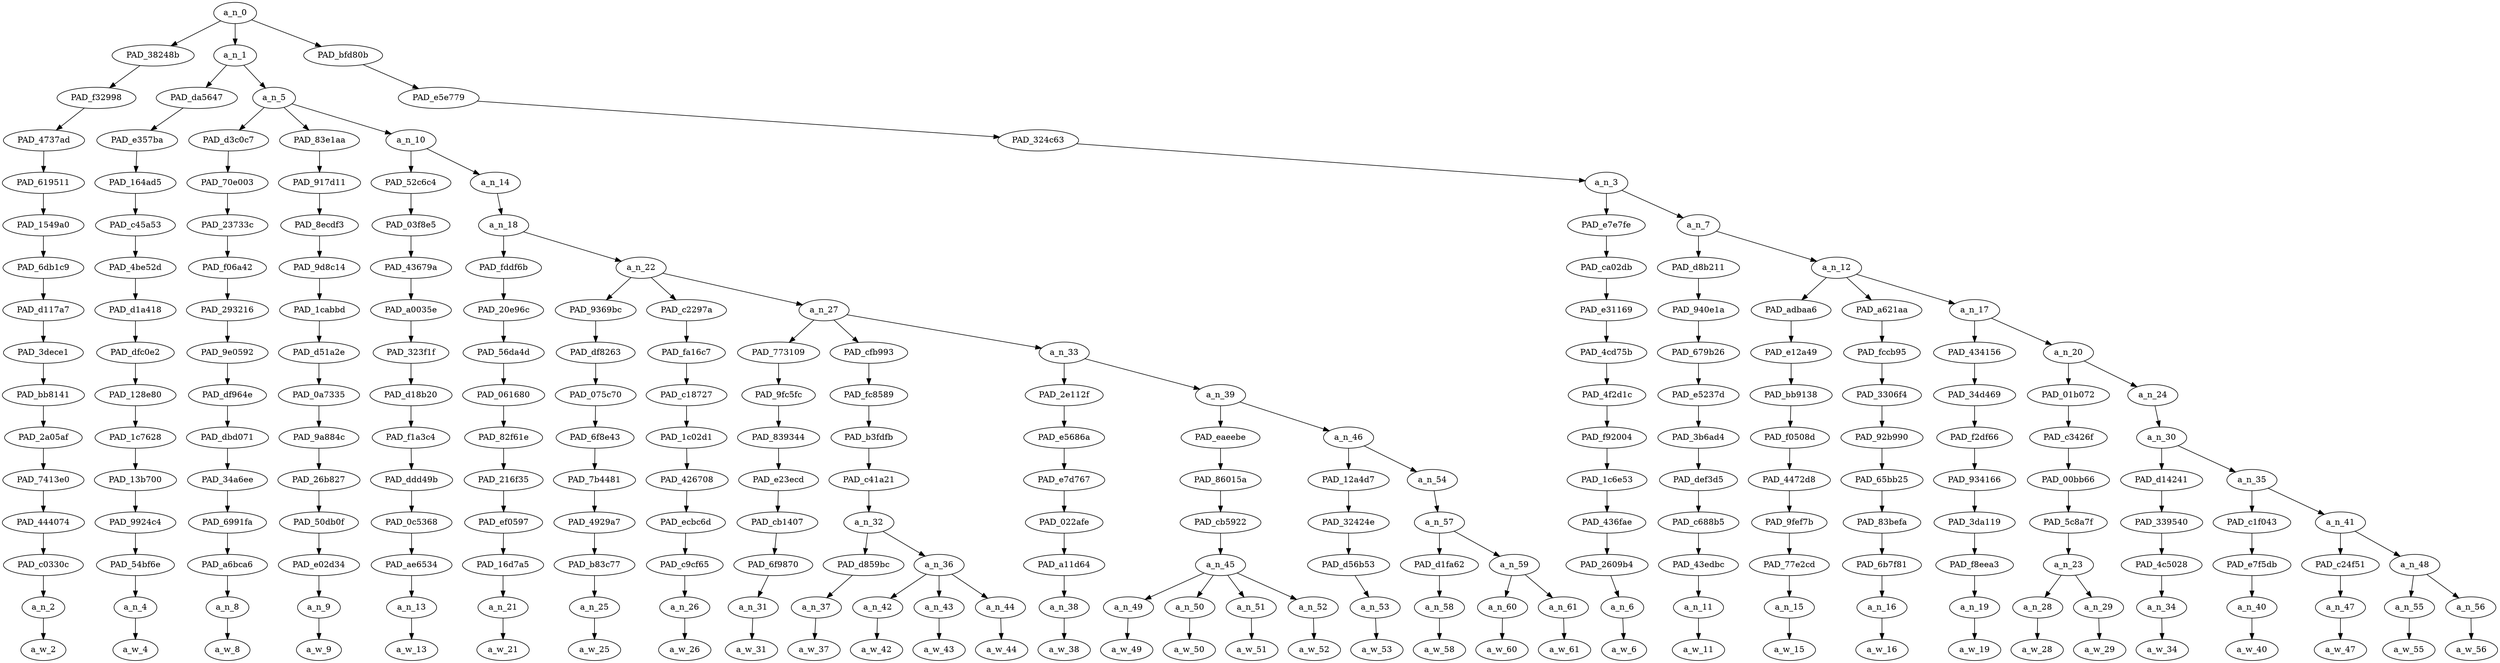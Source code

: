 strict digraph "" {
	a_n_0	[div_dir=-1,
		index=0,
		level=15,
		pos="15.10889274691358,15!",
		text_span="[0, 1, 2, 3, 4, 5, 6, 7, 8, 9, 10, 11, 12, 13, 14, 15, 16, 17, 18, 19, 20, 21, 22, 23, 24, 25, 26, 27, 28, 29, 30, 31, 32, 33]",
		value=0.99999999];
	PAD_38248b	[div_dir=1,
		index=1,
		level=14,
		pos="21.0,14!",
		text_span="[21]",
		value=0.01202199];
	a_n_0 -> PAD_38248b;
	a_n_1	[div_dir=-1,
		index=0,
		level=14,
		pos="1.2133969907407407,14!",
		text_span="[0, 1, 2, 3, 4, 5, 6, 7, 8, 9, 10, 11, 12, 13, 14, 15, 16, 17, 18, 19, 20]",
		value=0.82148299];
	a_n_0 -> a_n_1;
	PAD_bfd80b	[div_dir=-1,
		index=2,
		level=14,
		pos="23.11328125,14!",
		text_span="[22, 23, 24, 25, 26, 27, 28, 29, 30, 31, 32, 33]",
		value=0.16640852];
	a_n_0 -> PAD_bfd80b;
	PAD_f32998	[div_dir=1,
		index=2,
		level=13,
		pos="21.0,13!",
		text_span="[21]",
		value=0.01202199];
	PAD_38248b -> PAD_f32998;
	PAD_4737ad	[div_dir=1,
		index=4,
		level=12,
		pos="21.0,12!",
		text_span="[21]",
		value=0.01202199];
	PAD_f32998 -> PAD_4737ad;
	PAD_619511	[div_dir=1,
		index=5,
		level=11,
		pos="21.0,11!",
		text_span="[21]",
		value=0.01202199];
	PAD_4737ad -> PAD_619511;
	PAD_1549a0	[div_dir=1,
		index=5,
		level=10,
		pos="21.0,10!",
		text_span="[21]",
		value=0.01202199];
	PAD_619511 -> PAD_1549a0;
	PAD_6db1c9	[div_dir=1,
		index=6,
		level=9,
		pos="21.0,9!",
		text_span="[21]",
		value=0.01202199];
	PAD_1549a0 -> PAD_6db1c9;
	PAD_d117a7	[div_dir=1,
		index=8,
		level=8,
		pos="21.0,8!",
		text_span="[21]",
		value=0.01202199];
	PAD_6db1c9 -> PAD_d117a7;
	PAD_3dece1	[div_dir=1,
		index=10,
		level=7,
		pos="21.0,7!",
		text_span="[21]",
		value=0.01202199];
	PAD_d117a7 -> PAD_3dece1;
	PAD_bb8141	[div_dir=1,
		index=11,
		level=6,
		pos="21.0,6!",
		text_span="[21]",
		value=0.01202199];
	PAD_3dece1 -> PAD_bb8141;
	PAD_2a05af	[div_dir=1,
		index=12,
		level=5,
		pos="21.0,5!",
		text_span="[21]",
		value=0.01202199];
	PAD_bb8141 -> PAD_2a05af;
	PAD_7413e0	[div_dir=1,
		index=13,
		level=4,
		pos="21.0,4!",
		text_span="[21]",
		value=0.01202199];
	PAD_2a05af -> PAD_7413e0;
	PAD_444074	[div_dir=1,
		index=13,
		level=3,
		pos="21.0,3!",
		text_span="[21]",
		value=0.01202199];
	PAD_7413e0 -> PAD_444074;
	PAD_c0330c	[div_dir=1,
		index=15,
		level=2,
		pos="21.0,2!",
		text_span="[21]",
		value=0.01202199];
	PAD_444074 -> PAD_c0330c;
	a_n_2	[div_dir=1,
		index=21,
		level=1,
		pos="21.0,1!",
		text_span="[21]",
		value=0.01202199];
	PAD_c0330c -> a_n_2;
	a_w_2	[div_dir=0,
		index=21,
		level=0,
		pos="21,0!",
		text_span="[21]",
		value=but];
	a_n_2 -> a_w_2;
	PAD_da5647	[div_dir=-1,
		index=0,
		level=13,
		pos="0.0,13!",
		text_span="[0]",
		value=0.01918279];
	a_n_1 -> PAD_da5647;
	a_n_5	[div_dir=-1,
		index=1,
		level=13,
		pos="2.4267939814814814,13!",
		text_span="[1, 2, 3, 4, 5, 6, 7, 8, 9, 10, 11, 12, 13, 14, 15, 16, 17, 18, 19, 20]",
		value=0.80227129];
	a_n_1 -> a_n_5;
	PAD_e357ba	[div_dir=-1,
		index=0,
		level=12,
		pos="0.0,12!",
		text_span="[0]",
		value=0.01918279];
	PAD_da5647 -> PAD_e357ba;
	PAD_164ad5	[div_dir=-1,
		index=0,
		level=11,
		pos="0.0,11!",
		text_span="[0]",
		value=0.01918279];
	PAD_e357ba -> PAD_164ad5;
	PAD_c45a53	[div_dir=-1,
		index=0,
		level=10,
		pos="0.0,10!",
		text_span="[0]",
		value=0.01918279];
	PAD_164ad5 -> PAD_c45a53;
	PAD_4be52d	[div_dir=-1,
		index=0,
		level=9,
		pos="0.0,9!",
		text_span="[0]",
		value=0.01918279];
	PAD_c45a53 -> PAD_4be52d;
	PAD_d1a418	[div_dir=-1,
		index=0,
		level=8,
		pos="0.0,8!",
		text_span="[0]",
		value=0.01918279];
	PAD_4be52d -> PAD_d1a418;
	PAD_dfc0e2	[div_dir=-1,
		index=0,
		level=7,
		pos="0.0,7!",
		text_span="[0]",
		value=0.01918279];
	PAD_d1a418 -> PAD_dfc0e2;
	PAD_128e80	[div_dir=-1,
		index=0,
		level=6,
		pos="0.0,6!",
		text_span="[0]",
		value=0.01918279];
	PAD_dfc0e2 -> PAD_128e80;
	PAD_1c7628	[div_dir=-1,
		index=0,
		level=5,
		pos="0.0,5!",
		text_span="[0]",
		value=0.01918279];
	PAD_128e80 -> PAD_1c7628;
	PAD_13b700	[div_dir=-1,
		index=0,
		level=4,
		pos="0.0,4!",
		text_span="[0]",
		value=0.01918279];
	PAD_1c7628 -> PAD_13b700;
	PAD_9924c4	[div_dir=-1,
		index=0,
		level=3,
		pos="0.0,3!",
		text_span="[0]",
		value=0.01918279];
	PAD_13b700 -> PAD_9924c4;
	PAD_54bf6e	[div_dir=-1,
		index=0,
		level=2,
		pos="0.0,2!",
		text_span="[0]",
		value=0.01918279];
	PAD_9924c4 -> PAD_54bf6e;
	a_n_4	[div_dir=-1,
		index=0,
		level=1,
		pos="0.0,1!",
		text_span="[0]",
		value=0.01918279];
	PAD_54bf6e -> a_n_4;
	a_w_4	[div_dir=0,
		index=0,
		level=0,
		pos="0,0!",
		text_span="[0]",
		value=you];
	a_n_4 -> a_w_4;
	PAD_d3c0c7	[div_dir=1,
		index=1,
		level=12,
		pos="1.0,12!",
		text_span="[1]",
		value=0.01420382];
	a_n_5 -> PAD_d3c0c7;
	PAD_83e1aa	[div_dir=-1,
		index=2,
		level=12,
		pos="2.0,12!",
		text_span="[2]",
		value=0.01700004];
	a_n_5 -> PAD_83e1aa;
	a_n_10	[div_dir=-1,
		index=3,
		level=12,
		pos="4.280381944444445,12!",
		text_span="[3, 4, 5, 6, 7, 8, 9, 10, 11, 12, 13, 14, 15, 16, 17, 18, 19, 20]",
		value=0.77105947];
	a_n_5 -> a_n_10;
	PAD_70e003	[div_dir=1,
		index=1,
		level=11,
		pos="1.0,11!",
		text_span="[1]",
		value=0.01420382];
	PAD_d3c0c7 -> PAD_70e003;
	PAD_23733c	[div_dir=1,
		index=1,
		level=10,
		pos="1.0,10!",
		text_span="[1]",
		value=0.01420382];
	PAD_70e003 -> PAD_23733c;
	PAD_f06a42	[div_dir=1,
		index=1,
		level=9,
		pos="1.0,9!",
		text_span="[1]",
		value=0.01420382];
	PAD_23733c -> PAD_f06a42;
	PAD_293216	[div_dir=1,
		index=1,
		level=8,
		pos="1.0,8!",
		text_span="[1]",
		value=0.01420382];
	PAD_f06a42 -> PAD_293216;
	PAD_9e0592	[div_dir=1,
		index=1,
		level=7,
		pos="1.0,7!",
		text_span="[1]",
		value=0.01420382];
	PAD_293216 -> PAD_9e0592;
	PAD_df964e	[div_dir=1,
		index=1,
		level=6,
		pos="1.0,6!",
		text_span="[1]",
		value=0.01420382];
	PAD_9e0592 -> PAD_df964e;
	PAD_dbd071	[div_dir=1,
		index=1,
		level=5,
		pos="1.0,5!",
		text_span="[1]",
		value=0.01420382];
	PAD_df964e -> PAD_dbd071;
	PAD_34a6ee	[div_dir=1,
		index=1,
		level=4,
		pos="1.0,4!",
		text_span="[1]",
		value=0.01420382];
	PAD_dbd071 -> PAD_34a6ee;
	PAD_6991fa	[div_dir=1,
		index=1,
		level=3,
		pos="1.0,3!",
		text_span="[1]",
		value=0.01420382];
	PAD_34a6ee -> PAD_6991fa;
	PAD_a6bca6	[div_dir=1,
		index=1,
		level=2,
		pos="1.0,2!",
		text_span="[1]",
		value=0.01420382];
	PAD_6991fa -> PAD_a6bca6;
	a_n_8	[div_dir=1,
		index=1,
		level=1,
		pos="1.0,1!",
		text_span="[1]",
		value=0.01420382];
	PAD_a6bca6 -> a_n_8;
	a_w_8	[div_dir=0,
		index=1,
		level=0,
		pos="1,0!",
		text_span="[1]",
		value=are];
	a_n_8 -> a_w_8;
	PAD_917d11	[div_dir=-1,
		index=2,
		level=11,
		pos="2.0,11!",
		text_span="[2]",
		value=0.01700004];
	PAD_83e1aa -> PAD_917d11;
	PAD_8ecdf3	[div_dir=-1,
		index=2,
		level=10,
		pos="2.0,10!",
		text_span="[2]",
		value=0.01700004];
	PAD_917d11 -> PAD_8ecdf3;
	PAD_9d8c14	[div_dir=-1,
		index=2,
		level=9,
		pos="2.0,9!",
		text_span="[2]",
		value=0.01700004];
	PAD_8ecdf3 -> PAD_9d8c14;
	PAD_1cabbd	[div_dir=-1,
		index=2,
		level=8,
		pos="2.0,8!",
		text_span="[2]",
		value=0.01700004];
	PAD_9d8c14 -> PAD_1cabbd;
	PAD_d51a2e	[div_dir=-1,
		index=2,
		level=7,
		pos="2.0,7!",
		text_span="[2]",
		value=0.01700004];
	PAD_1cabbd -> PAD_d51a2e;
	PAD_0a7335	[div_dir=-1,
		index=2,
		level=6,
		pos="2.0,6!",
		text_span="[2]",
		value=0.01700004];
	PAD_d51a2e -> PAD_0a7335;
	PAD_9a884c	[div_dir=-1,
		index=2,
		level=5,
		pos="2.0,5!",
		text_span="[2]",
		value=0.01700004];
	PAD_0a7335 -> PAD_9a884c;
	PAD_26b827	[div_dir=-1,
		index=2,
		level=4,
		pos="2.0,4!",
		text_span="[2]",
		value=0.01700004];
	PAD_9a884c -> PAD_26b827;
	PAD_50db0f	[div_dir=-1,
		index=2,
		level=3,
		pos="2.0,3!",
		text_span="[2]",
		value=0.01700004];
	PAD_26b827 -> PAD_50db0f;
	PAD_e02d34	[div_dir=-1,
		index=2,
		level=2,
		pos="2.0,2!",
		text_span="[2]",
		value=0.01700004];
	PAD_50db0f -> PAD_e02d34;
	a_n_9	[div_dir=-1,
		index=2,
		level=1,
		pos="2.0,1!",
		text_span="[2]",
		value=0.01700004];
	PAD_e02d34 -> a_n_9;
	a_w_9	[div_dir=0,
		index=2,
		level=0,
		pos="2,0!",
		text_span="[2]",
		value=right];
	a_n_9 -> a_w_9;
	PAD_52c6c4	[div_dir=-1,
		index=3,
		level=11,
		pos="3.0,11!",
		text_span="[3]",
		value=0.04254707];
	a_n_10 -> PAD_52c6c4;
	a_n_14	[div_dir=1,
		index=4,
		level=11,
		pos="5.560763888888889,11!",
		text_span="[4, 5, 6, 7, 8, 9, 10, 11, 12, 13, 14, 15, 16, 17, 18, 19, 20]",
		value=0.72849260];
	a_n_10 -> a_n_14;
	PAD_03f8e5	[div_dir=-1,
		index=3,
		level=10,
		pos="3.0,10!",
		text_span="[3]",
		value=0.04254707];
	PAD_52c6c4 -> PAD_03f8e5;
	PAD_43679a	[div_dir=-1,
		index=3,
		level=9,
		pos="3.0,9!",
		text_span="[3]",
		value=0.04254707];
	PAD_03f8e5 -> PAD_43679a;
	PAD_a0035e	[div_dir=-1,
		index=3,
		level=8,
		pos="3.0,8!",
		text_span="[3]",
		value=0.04254707];
	PAD_43679a -> PAD_a0035e;
	PAD_323f1f	[div_dir=-1,
		index=3,
		level=7,
		pos="3.0,7!",
		text_span="[3]",
		value=0.04254707];
	PAD_a0035e -> PAD_323f1f;
	PAD_d18b20	[div_dir=-1,
		index=3,
		level=6,
		pos="3.0,6!",
		text_span="[3]",
		value=0.04254707];
	PAD_323f1f -> PAD_d18b20;
	PAD_f1a3c4	[div_dir=-1,
		index=3,
		level=5,
		pos="3.0,5!",
		text_span="[3]",
		value=0.04254707];
	PAD_d18b20 -> PAD_f1a3c4;
	PAD_ddd49b	[div_dir=-1,
		index=3,
		level=4,
		pos="3.0,4!",
		text_span="[3]",
		value=0.04254707];
	PAD_f1a3c4 -> PAD_ddd49b;
	PAD_0c5368	[div_dir=-1,
		index=3,
		level=3,
		pos="3.0,3!",
		text_span="[3]",
		value=0.04254707];
	PAD_ddd49b -> PAD_0c5368;
	PAD_ae6534	[div_dir=-1,
		index=3,
		level=2,
		pos="3.0,2!",
		text_span="[3]",
		value=0.04254707];
	PAD_0c5368 -> PAD_ae6534;
	a_n_13	[div_dir=-1,
		index=3,
		level=1,
		pos="3.0,1!",
		text_span="[3]",
		value=0.04254707];
	PAD_ae6534 -> a_n_13;
	a_w_13	[div_dir=0,
		index=3,
		level=0,
		pos="3,0!",
		text_span="[3]",
		value=jared];
	a_n_13 -> a_w_13;
	a_n_18	[div_dir=1,
		index=4,
		level=10,
		pos="5.560763888888889,10!",
		text_span="[4, 5, 6, 7, 8, 9, 10, 11, 12, 13, 14, 15, 16, 17, 18, 19, 20]",
		value=0.72848418];
	a_n_14 -> a_n_18;
	PAD_fddf6b	[div_dir=-1,
		index=4,
		level=9,
		pos="4.0,9!",
		text_span="[4]",
		value=0.01707382];
	a_n_18 -> PAD_fddf6b;
	a_n_22	[div_dir=1,
		index=5,
		level=9,
		pos="7.121527777777779,9!",
		text_span="[5, 6, 7, 8, 9, 10, 11, 12, 13, 14, 15, 16, 17, 18, 19, 20]",
		value=0.71140194];
	a_n_18 -> a_n_22;
	PAD_20e96c	[div_dir=-1,
		index=4,
		level=8,
		pos="4.0,8!",
		text_span="[4]",
		value=0.01707382];
	PAD_fddf6b -> PAD_20e96c;
	PAD_56da4d	[div_dir=-1,
		index=4,
		level=7,
		pos="4.0,7!",
		text_span="[4]",
		value=0.01707382];
	PAD_20e96c -> PAD_56da4d;
	PAD_061680	[div_dir=-1,
		index=4,
		level=6,
		pos="4.0,6!",
		text_span="[4]",
		value=0.01707382];
	PAD_56da4d -> PAD_061680;
	PAD_82f61e	[div_dir=-1,
		index=4,
		level=5,
		pos="4.0,5!",
		text_span="[4]",
		value=0.01707382];
	PAD_061680 -> PAD_82f61e;
	PAD_216f35	[div_dir=-1,
		index=4,
		level=4,
		pos="4.0,4!",
		text_span="[4]",
		value=0.01707382];
	PAD_82f61e -> PAD_216f35;
	PAD_ef0597	[div_dir=-1,
		index=4,
		level=3,
		pos="4.0,3!",
		text_span="[4]",
		value=0.01707382];
	PAD_216f35 -> PAD_ef0597;
	PAD_16d7a5	[div_dir=-1,
		index=4,
		level=2,
		pos="4.0,2!",
		text_span="[4]",
		value=0.01707382];
	PAD_ef0597 -> PAD_16d7a5;
	a_n_21	[div_dir=-1,
		index=4,
		level=1,
		pos="4.0,1!",
		text_span="[4]",
		value=0.01707382];
	PAD_16d7a5 -> a_n_21;
	a_w_21	[div_dir=0,
		index=4,
		level=0,
		pos="4,0!",
		text_span="[4]",
		value=we];
	a_n_21 -> a_w_21;
	PAD_9369bc	[div_dir=1,
		index=5,
		level=8,
		pos="5.0,8!",
		text_span="[5]",
		value=0.01607541];
	a_n_22 -> PAD_9369bc;
	PAD_c2297a	[div_dir=1,
		index=6,
		level=8,
		pos="6.0,8!",
		text_span="[6]",
		value=0.01251393];
	a_n_22 -> PAD_c2297a;
	a_n_27	[div_dir=1,
		index=7,
		level=8,
		pos="10.364583333333334,8!",
		text_span="[7, 8, 9, 10, 11, 12, 13, 14, 15, 16, 17, 18, 19, 20]",
		value=0.68279537];
	a_n_22 -> a_n_27;
	PAD_df8263	[div_dir=1,
		index=5,
		level=7,
		pos="5.0,7!",
		text_span="[5]",
		value=0.01607541];
	PAD_9369bc -> PAD_df8263;
	PAD_075c70	[div_dir=1,
		index=5,
		level=6,
		pos="5.0,6!",
		text_span="[5]",
		value=0.01607541];
	PAD_df8263 -> PAD_075c70;
	PAD_6f8e43	[div_dir=1,
		index=5,
		level=5,
		pos="5.0,5!",
		text_span="[5]",
		value=0.01607541];
	PAD_075c70 -> PAD_6f8e43;
	PAD_7b4481	[div_dir=1,
		index=5,
		level=4,
		pos="5.0,4!",
		text_span="[5]",
		value=0.01607541];
	PAD_6f8e43 -> PAD_7b4481;
	PAD_4929a7	[div_dir=1,
		index=5,
		level=3,
		pos="5.0,3!",
		text_span="[5]",
		value=0.01607541];
	PAD_7b4481 -> PAD_4929a7;
	PAD_b83c77	[div_dir=1,
		index=5,
		level=2,
		pos="5.0,2!",
		text_span="[5]",
		value=0.01607541];
	PAD_4929a7 -> PAD_b83c77;
	a_n_25	[div_dir=1,
		index=5,
		level=1,
		pos="5.0,1!",
		text_span="[5]",
		value=0.01607541];
	PAD_b83c77 -> a_n_25;
	a_w_25	[div_dir=0,
		index=5,
		level=0,
		pos="5,0!",
		text_span="[5]",
		value=should];
	a_n_25 -> a_w_25;
	PAD_fa16c7	[div_dir=1,
		index=6,
		level=7,
		pos="6.0,7!",
		text_span="[6]",
		value=0.01251393];
	PAD_c2297a -> PAD_fa16c7;
	PAD_c18727	[div_dir=1,
		index=6,
		level=6,
		pos="6.0,6!",
		text_span="[6]",
		value=0.01251393];
	PAD_fa16c7 -> PAD_c18727;
	PAD_1c02d1	[div_dir=1,
		index=6,
		level=5,
		pos="6.0,5!",
		text_span="[6]",
		value=0.01251393];
	PAD_c18727 -> PAD_1c02d1;
	PAD_426708	[div_dir=1,
		index=6,
		level=4,
		pos="6.0,4!",
		text_span="[6]",
		value=0.01251393];
	PAD_1c02d1 -> PAD_426708;
	PAD_ecbc6d	[div_dir=1,
		index=6,
		level=3,
		pos="6.0,3!",
		text_span="[6]",
		value=0.01251393];
	PAD_426708 -> PAD_ecbc6d;
	PAD_c9cf65	[div_dir=1,
		index=6,
		level=2,
		pos="6.0,2!",
		text_span="[6]",
		value=0.01251393];
	PAD_ecbc6d -> PAD_c9cf65;
	a_n_26	[div_dir=1,
		index=6,
		level=1,
		pos="6.0,1!",
		text_span="[6]",
		value=0.01251393];
	PAD_c9cf65 -> a_n_26;
	a_w_26	[div_dir=0,
		index=6,
		level=0,
		pos="6,0!",
		text_span="[6]",
		value=not];
	a_n_26 -> a_w_26;
	PAD_773109	[div_dir=1,
		index=7,
		level=7,
		pos="7.0,7!",
		text_span="[7]",
		value=0.02251438];
	a_n_27 -> PAD_773109;
	PAD_cfb993	[div_dir=1,
		index=8,
		level=7,
		pos="10.0,7!",
		text_span="[8, 9, 10, 11]",
		value=0.12177112];
	a_n_27 -> PAD_cfb993;
	a_n_33	[div_dir=-1,
		index=9,
		level=7,
		pos="14.09375,7!",
		text_span="[12, 13, 14, 15, 16, 17, 18, 19, 20]",
		value=0.53850850];
	a_n_27 -> a_n_33;
	PAD_9fc5fc	[div_dir=1,
		index=7,
		level=6,
		pos="7.0,6!",
		text_span="[7]",
		value=0.02251438];
	PAD_773109 -> PAD_9fc5fc;
	PAD_839344	[div_dir=1,
		index=7,
		level=5,
		pos="7.0,5!",
		text_span="[7]",
		value=0.02251438];
	PAD_9fc5fc -> PAD_839344;
	PAD_e23ecd	[div_dir=1,
		index=7,
		level=4,
		pos="7.0,4!",
		text_span="[7]",
		value=0.02251438];
	PAD_839344 -> PAD_e23ecd;
	PAD_cb1407	[div_dir=1,
		index=7,
		level=3,
		pos="7.0,3!",
		text_span="[7]",
		value=0.02251438];
	PAD_e23ecd -> PAD_cb1407;
	PAD_6f9870	[div_dir=1,
		index=7,
		level=2,
		pos="7.0,2!",
		text_span="[7]",
		value=0.02251438];
	PAD_cb1407 -> PAD_6f9870;
	a_n_31	[div_dir=1,
		index=7,
		level=1,
		pos="7.0,1!",
		text_span="[7]",
		value=0.02251438];
	PAD_6f9870 -> a_n_31;
	a_w_31	[div_dir=0,
		index=7,
		level=0,
		pos="7,0!",
		text_span="[7]",
		value=judge];
	a_n_31 -> a_w_31;
	PAD_fc8589	[div_dir=1,
		index=8,
		level=6,
		pos="10.0,6!",
		text_span="[8, 9, 10, 11]",
		value=0.12177112];
	PAD_cfb993 -> PAD_fc8589;
	PAD_b3fdfb	[div_dir=1,
		index=8,
		level=5,
		pos="10.0,5!",
		text_span="[8, 9, 10, 11]",
		value=0.12177112];
	PAD_fc8589 -> PAD_b3fdfb;
	PAD_c41a21	[div_dir=1,
		index=8,
		level=4,
		pos="10.0,4!",
		text_span="[8, 9, 10, 11]",
		value=0.12177112];
	PAD_b3fdfb -> PAD_c41a21;
	a_n_32	[div_dir=1,
		index=8,
		level=3,
		pos="10.0,3!",
		text_span="[8, 9, 10, 11]",
		value=0.12177112];
	PAD_c41a21 -> a_n_32;
	PAD_d859bc	[div_dir=-1,
		index=9,
		level=2,
		pos="11.0,2!",
		text_span="[11]",
		value=0.03135937];
	a_n_32 -> PAD_d859bc;
	a_n_36	[div_dir=1,
		index=8,
		level=2,
		pos="9.0,2!",
		text_span="[8, 9, 10]",
		value=0.09036639];
	a_n_32 -> a_n_36;
	a_n_37	[div_dir=-1,
		index=11,
		level=1,
		pos="11.0,1!",
		text_span="[11]",
		value=0.03135937];
	PAD_d859bc -> a_n_37;
	a_w_37	[div_dir=0,
		index=11,
		level=0,
		pos="11,0!",
		text_span="[11]",
		value=southern];
	a_n_37 -> a_w_37;
	a_n_42	[div_dir=1,
		index=8,
		level=1,
		pos="8.0,1!",
		text_span="[8]",
		value=0.03948026];
	a_n_36 -> a_n_42;
	a_n_43	[div_dir=1,
		index=9,
		level=1,
		pos="9.0,1!",
		text_span="[9]",
		value=0.01774735];
	a_n_36 -> a_n_43;
	a_n_44	[div_dir=1,
		index=10,
		level=1,
		pos="10.0,1!",
		text_span="[10]",
		value=0.03306285];
	a_n_36 -> a_n_44;
	a_w_42	[div_dir=0,
		index=8,
		level=0,
		pos="8,0!",
		text_span="[8]",
		value=tara];
	a_n_42 -> a_w_42;
	a_w_43	[div_dir=0,
		index=9,
		level=0,
		pos="9,0!",
		text_span="[9]",
		value=or];
	a_n_43 -> a_w_43;
	a_w_44	[div_dir=0,
		index=10,
		level=0,
		pos="10,0!",
		text_span="[10]",
		value=lauren];
	a_n_44 -> a_w_44;
	PAD_2e112f	[div_dir=1,
		index=9,
		level=6,
		pos="12.0,6!",
		text_span="[12]",
		value=0.01772636];
	a_n_33 -> PAD_2e112f;
	a_n_39	[div_dir=-1,
		index=10,
		level=6,
		pos="16.1875,6!",
		text_span="[13, 14, 15, 16, 17, 18, 19, 20]",
		value=0.52074549];
	a_n_33 -> a_n_39;
	PAD_e5686a	[div_dir=1,
		index=9,
		level=5,
		pos="12.0,5!",
		text_span="[12]",
		value=0.01772636];
	PAD_2e112f -> PAD_e5686a;
	PAD_e7d767	[div_dir=1,
		index=9,
		level=4,
		pos="12.0,4!",
		text_span="[12]",
		value=0.01772636];
	PAD_e5686a -> PAD_e7d767;
	PAD_022afe	[div_dir=1,
		index=9,
		level=3,
		pos="12.0,3!",
		text_span="[12]",
		value=0.01772636];
	PAD_e7d767 -> PAD_022afe;
	PAD_a11d64	[div_dir=1,
		index=10,
		level=2,
		pos="12.0,2!",
		text_span="[12]",
		value=0.01772636];
	PAD_022afe -> PAD_a11d64;
	a_n_38	[div_dir=1,
		index=12,
		level=1,
		pos="12.0,1!",
		text_span="[12]",
		value=0.01772636];
	PAD_a11d64 -> a_n_38;
	a_w_38	[div_dir=0,
		index=12,
		level=0,
		pos="12,0!",
		text_span="[12]",
		value=by];
	a_n_38 -> a_w_38;
	PAD_eaeebe	[div_dir=-1,
		index=10,
		level=5,
		pos="14.5,5!",
		text_span="[13, 14, 15, 16]",
		value=0.35617874];
	a_n_39 -> PAD_eaeebe;
	a_n_46	[div_dir=1,
		index=11,
		level=5,
		pos="17.875,5!",
		text_span="[17, 18, 19, 20]",
		value=0.16452374];
	a_n_39 -> a_n_46;
	PAD_86015a	[div_dir=-1,
		index=10,
		level=4,
		pos="14.5,4!",
		text_span="[13, 14, 15, 16]",
		value=0.35617874];
	PAD_eaeebe -> PAD_86015a;
	PAD_cb5922	[div_dir=-1,
		index=10,
		level=3,
		pos="14.5,3!",
		text_span="[13, 14, 15, 16]",
		value=0.35617874];
	PAD_86015a -> PAD_cb5922;
	a_n_45	[div_dir=-1,
		index=11,
		level=2,
		pos="14.5,2!",
		text_span="[13, 14, 15, 16]",
		value=0.35617874];
	PAD_cb5922 -> a_n_45;
	a_n_49	[div_dir=1,
		index=13,
		level=1,
		pos="13.0,1!",
		text_span="[13]",
		value=0.02611694];
	a_n_45 -> a_n_49;
	a_n_50	[div_dir=-1,
		index=14,
		level=1,
		pos="14.0,1!",
		text_span="[14]",
		value=0.04540976];
	a_n_45 -> a_n_50;
	a_n_51	[div_dir=1,
		index=15,
		level=1,
		pos="15.0,1!",
		text_span="[15]",
		value=0.21326951];
	a_n_45 -> a_n_51;
	a_n_52	[div_dir=-1,
		index=16,
		level=1,
		pos="16.0,1!",
		text_span="[16]",
		value=0.07119948];
	a_n_45 -> a_n_52;
	a_w_49	[div_dir=0,
		index=13,
		level=0,
		pos="13,0!",
		text_span="[13]",
		value=their];
	a_n_49 -> a_w_49;
	a_w_50	[div_dir=0,
		index=14,
		level=0,
		pos="14,0!",
		text_span="[14]",
		value=distant];
	a_n_50 -> a_w_50;
	a_w_51	[div_dir=0,
		index=15,
		level=0,
		pos="15,0!",
		text_span="[15]",
		value=yid];
	a_n_51 -> a_w_51;
	a_w_52	[div_dir=0,
		index=16,
		level=0,
		pos="16,0!",
		text_span="[16]",
		value=ancestry];
	a_n_52 -> a_w_52;
	PAD_12a4d7	[div_dir=1,
		index=11,
		level=4,
		pos="17.0,4!",
		text_span="[17]",
		value=0.03340187];
	a_n_46 -> PAD_12a4d7;
	a_n_54	[div_dir=1,
		index=12,
		level=4,
		pos="18.75,4!",
		text_span="[18, 19, 20]",
		value=0.13102518];
	a_n_46 -> a_n_54;
	PAD_32424e	[div_dir=1,
		index=11,
		level=3,
		pos="17.0,3!",
		text_span="[17]",
		value=0.03340187];
	PAD_12a4d7 -> PAD_32424e;
	PAD_d56b53	[div_dir=1,
		index=12,
		level=2,
		pos="17.0,2!",
		text_span="[17]",
		value=0.03340187];
	PAD_32424e -> PAD_d56b53;
	a_n_53	[div_dir=1,
		index=17,
		level=1,
		pos="17.0,1!",
		text_span="[17]",
		value=0.03340187];
	PAD_d56b53 -> a_n_53;
	a_w_53	[div_dir=0,
		index=17,
		level=0,
		pos="17,0!",
		text_span="[17]",
		value=arguing];
	a_n_53 -> a_w_53;
	a_n_57	[div_dir=1,
		index=12,
		level=3,
		pos="18.75,3!",
		text_span="[18, 19, 20]",
		value=0.13094706];
	a_n_54 -> a_n_57;
	PAD_d1fa62	[div_dir=1,
		index=13,
		level=2,
		pos="18.0,2!",
		text_span="[18]",
		value=0.05605692];
	a_n_57 -> PAD_d1fa62;
	a_n_59	[div_dir=1,
		index=14,
		level=2,
		pos="19.5,2!",
		text_span="[19, 20]",
		value=0.07481201];
	a_n_57 -> a_n_59;
	a_n_58	[div_dir=1,
		index=18,
		level=1,
		pos="18.0,1!",
		text_span="[18]",
		value=0.05605692];
	PAD_d1fa62 -> a_n_58;
	a_w_58	[div_dir=0,
		index=18,
		level=0,
		pos="18,0!",
		text_span="[18]",
		value=percentages];
	a_n_58 -> a_w_58;
	a_n_60	[div_dir=1,
		index=19,
		level=1,
		pos="19.0,1!",
		text_span="[19]",
		value=0.01417991];
	a_n_59 -> a_n_60;
	a_n_61	[div_dir=1,
		index=20,
		level=1,
		pos="20.0,1!",
		text_span="[20]",
		value=0.06059088];
	a_n_59 -> a_n_61;
	a_w_60	[div_dir=0,
		index=19,
		level=0,
		pos="19,0!",
		text_span="[19]",
		value=is];
	a_n_60 -> a_w_60;
	a_w_61	[div_dir=0,
		index=20,
		level=0,
		pos="20,0!",
		text_span="[20]",
		value=frivolous];
	a_n_61 -> a_w_61;
	PAD_e5e779	[div_dir=-1,
		index=3,
		level=13,
		pos="23.11328125,13!",
		text_span="[22, 23, 24, 25, 26, 27, 28, 29, 30, 31, 32, 33]",
		value=0.16640852];
	PAD_bfd80b -> PAD_e5e779;
	PAD_324c63	[div_dir=-1,
		index=5,
		level=12,
		pos="23.11328125,12!",
		text_span="[22, 23, 24, 25, 26, 27, 28, 29, 30, 31, 32, 33]",
		value=0.16640852];
	PAD_e5e779 -> PAD_324c63;
	a_n_3	[div_dir=-1,
		index=6,
		level=11,
		pos="23.11328125,11!",
		text_span="[22, 23, 24, 25, 26, 27, 28, 29, 30, 31, 32, 33]",
		value=0.16640852];
	PAD_324c63 -> a_n_3;
	PAD_e7e7fe	[div_dir=-1,
		index=6,
		level=10,
		pos="22.0,10!",
		text_span="[22]",
		value=0.01321753];
	a_n_3 -> PAD_e7e7fe;
	a_n_7	[div_dir=-1,
		index=7,
		level=10,
		pos="24.2265625,10!",
		text_span="[23, 24, 25, 26, 27, 28, 29, 30, 31, 32, 33]",
		value=0.15306170];
	a_n_3 -> a_n_7;
	PAD_ca02db	[div_dir=-1,
		index=7,
		level=9,
		pos="22.0,9!",
		text_span="[22]",
		value=0.01321753];
	PAD_e7e7fe -> PAD_ca02db;
	PAD_e31169	[div_dir=-1,
		index=9,
		level=8,
		pos="22.0,8!",
		text_span="[22]",
		value=0.01321753];
	PAD_ca02db -> PAD_e31169;
	PAD_4cd75b	[div_dir=-1,
		index=11,
		level=7,
		pos="22.0,7!",
		text_span="[22]",
		value=0.01321753];
	PAD_e31169 -> PAD_4cd75b;
	PAD_4f2d1c	[div_dir=-1,
		index=12,
		level=6,
		pos="22.0,6!",
		text_span="[22]",
		value=0.01321753];
	PAD_4cd75b -> PAD_4f2d1c;
	PAD_f92004	[div_dir=-1,
		index=13,
		level=5,
		pos="22.0,5!",
		text_span="[22]",
		value=0.01321753];
	PAD_4f2d1c -> PAD_f92004;
	PAD_1c6e53	[div_dir=-1,
		index=14,
		level=4,
		pos="22.0,4!",
		text_span="[22]",
		value=0.01321753];
	PAD_f92004 -> PAD_1c6e53;
	PAD_436fae	[div_dir=-1,
		index=14,
		level=3,
		pos="22.0,3!",
		text_span="[22]",
		value=0.01321753];
	PAD_1c6e53 -> PAD_436fae;
	PAD_2609b4	[div_dir=-1,
		index=16,
		level=2,
		pos="22.0,2!",
		text_span="[22]",
		value=0.01321753];
	PAD_436fae -> PAD_2609b4;
	a_n_6	[div_dir=-1,
		index=22,
		level=1,
		pos="22.0,1!",
		text_span="[22]",
		value=0.01321753];
	PAD_2609b4 -> a_n_6;
	a_w_6	[div_dir=0,
		index=22,
		level=0,
		pos="22,0!",
		text_span="[22]",
		value=we1];
	a_n_6 -> a_w_6;
	PAD_d8b211	[div_dir=-1,
		index=8,
		level=9,
		pos="23.0,9!",
		text_span="[23]",
		value=0.01318569];
	a_n_7 -> PAD_d8b211;
	a_n_12	[div_dir=-1,
		index=9,
		level=9,
		pos="25.453125,9!",
		text_span="[24, 25, 26, 27, 28, 29, 30, 31, 32, 33]",
		value=0.13976142];
	a_n_7 -> a_n_12;
	PAD_940e1a	[div_dir=-1,
		index=10,
		level=8,
		pos="23.0,8!",
		text_span="[23]",
		value=0.01318569];
	PAD_d8b211 -> PAD_940e1a;
	PAD_679b26	[div_dir=-1,
		index=12,
		level=7,
		pos="23.0,7!",
		text_span="[23]",
		value=0.01318569];
	PAD_940e1a -> PAD_679b26;
	PAD_e5237d	[div_dir=-1,
		index=13,
		level=6,
		pos="23.0,6!",
		text_span="[23]",
		value=0.01318569];
	PAD_679b26 -> PAD_e5237d;
	PAD_3b6ad4	[div_dir=-1,
		index=14,
		level=5,
		pos="23.0,5!",
		text_span="[23]",
		value=0.01318569];
	PAD_e5237d -> PAD_3b6ad4;
	PAD_def3d5	[div_dir=-1,
		index=15,
		level=4,
		pos="23.0,4!",
		text_span="[23]",
		value=0.01318569];
	PAD_3b6ad4 -> PAD_def3d5;
	PAD_c688b5	[div_dir=-1,
		index=15,
		level=3,
		pos="23.0,3!",
		text_span="[23]",
		value=0.01318569];
	PAD_def3d5 -> PAD_c688b5;
	PAD_43edbc	[div_dir=-1,
		index=17,
		level=2,
		pos="23.0,2!",
		text_span="[23]",
		value=0.01318569];
	PAD_c688b5 -> PAD_43edbc;
	a_n_11	[div_dir=-1,
		index=23,
		level=1,
		pos="23.0,1!",
		text_span="[23]",
		value=0.01318569];
	PAD_43edbc -> a_n_11;
	a_w_11	[div_dir=0,
		index=23,
		level=0,
		pos="23,0!",
		text_span="[23]",
		value=should1];
	a_n_11 -> a_w_11;
	PAD_adbaa6	[div_dir=-1,
		index=11,
		level=8,
		pos="24.0,8!",
		text_span="[24]",
		value=0.01586306];
	a_n_12 -> PAD_adbaa6;
	PAD_a621aa	[div_dir=-1,
		index=12,
		level=8,
		pos="25.0,8!",
		text_span="[25]",
		value=0.01207407];
	a_n_12 -> PAD_a621aa;
	a_n_17	[div_dir=-1,
		index=13,
		level=8,
		pos="27.359375,8!",
		text_span="[26, 27, 28, 29, 30, 31, 32, 33]",
		value=0.11170873];
	a_n_12 -> a_n_17;
	PAD_e12a49	[div_dir=-1,
		index=13,
		level=7,
		pos="24.0,7!",
		text_span="[24]",
		value=0.01586306];
	PAD_adbaa6 -> PAD_e12a49;
	PAD_bb9138	[div_dir=-1,
		index=14,
		level=6,
		pos="24.0,6!",
		text_span="[24]",
		value=0.01586306];
	PAD_e12a49 -> PAD_bb9138;
	PAD_f0508d	[div_dir=-1,
		index=15,
		level=5,
		pos="24.0,5!",
		text_span="[24]",
		value=0.01586306];
	PAD_bb9138 -> PAD_f0508d;
	PAD_4472d8	[div_dir=-1,
		index=16,
		level=4,
		pos="24.0,4!",
		text_span="[24]",
		value=0.01586306];
	PAD_f0508d -> PAD_4472d8;
	PAD_9fef7b	[div_dir=-1,
		index=16,
		level=3,
		pos="24.0,3!",
		text_span="[24]",
		value=0.01586306];
	PAD_4472d8 -> PAD_9fef7b;
	PAD_77e2cd	[div_dir=-1,
		index=18,
		level=2,
		pos="24.0,2!",
		text_span="[24]",
		value=0.01586306];
	PAD_9fef7b -> PAD_77e2cd;
	a_n_15	[div_dir=-1,
		index=24,
		level=1,
		pos="24.0,1!",
		text_span="[24]",
		value=0.01586306];
	PAD_77e2cd -> a_n_15;
	a_w_15	[div_dir=0,
		index=24,
		level=0,
		pos="24,0!",
		text_span="[24]",
		value=judge1];
	a_n_15 -> a_w_15;
	PAD_fccb95	[div_dir=-1,
		index=14,
		level=7,
		pos="25.0,7!",
		text_span="[25]",
		value=0.01207407];
	PAD_a621aa -> PAD_fccb95;
	PAD_3306f4	[div_dir=-1,
		index=15,
		level=6,
		pos="25.0,6!",
		text_span="[25]",
		value=0.01207407];
	PAD_fccb95 -> PAD_3306f4;
	PAD_92b990	[div_dir=-1,
		index=16,
		level=5,
		pos="25.0,5!",
		text_span="[25]",
		value=0.01207407];
	PAD_3306f4 -> PAD_92b990;
	PAD_65bb25	[div_dir=-1,
		index=17,
		level=4,
		pos="25.0,4!",
		text_span="[25]",
		value=0.01207407];
	PAD_92b990 -> PAD_65bb25;
	PAD_83befa	[div_dir=-1,
		index=17,
		level=3,
		pos="25.0,3!",
		text_span="[25]",
		value=0.01207407];
	PAD_65bb25 -> PAD_83befa;
	PAD_6b7f81	[div_dir=-1,
		index=19,
		level=2,
		pos="25.0,2!",
		text_span="[25]",
		value=0.01207407];
	PAD_83befa -> PAD_6b7f81;
	a_n_16	[div_dir=-1,
		index=25,
		level=1,
		pos="25.0,1!",
		text_span="[25]",
		value=0.01207407];
	PAD_6b7f81 -> a_n_16;
	a_w_16	[div_dir=0,
		index=25,
		level=0,
		pos="25,0!",
		text_span="[25]",
		value=them];
	a_n_16 -> a_w_16;
	PAD_434156	[div_dir=-1,
		index=15,
		level=7,
		pos="26.0,7!",
		text_span="[26]",
		value=0.01206943];
	a_n_17 -> PAD_434156;
	a_n_20	[div_dir=-1,
		index=16,
		level=7,
		pos="28.71875,7!",
		text_span="[27, 28, 29, 30, 31, 32, 33]",
		value=0.09951248];
	a_n_17 -> a_n_20;
	PAD_34d469	[div_dir=-1,
		index=16,
		level=6,
		pos="26.0,6!",
		text_span="[26]",
		value=0.01206943];
	PAD_434156 -> PAD_34d469;
	PAD_f2df66	[div_dir=-1,
		index=17,
		level=5,
		pos="26.0,5!",
		text_span="[26]",
		value=0.01206943];
	PAD_34d469 -> PAD_f2df66;
	PAD_934166	[div_dir=-1,
		index=18,
		level=4,
		pos="26.0,4!",
		text_span="[26]",
		value=0.01206943];
	PAD_f2df66 -> PAD_934166;
	PAD_3da119	[div_dir=-1,
		index=18,
		level=3,
		pos="26.0,3!",
		text_span="[26]",
		value=0.01206943];
	PAD_934166 -> PAD_3da119;
	PAD_f8eea3	[div_dir=-1,
		index=20,
		level=2,
		pos="26.0,2!",
		text_span="[26]",
		value=0.01206943];
	PAD_3da119 -> PAD_f8eea3;
	a_n_19	[div_dir=-1,
		index=26,
		level=1,
		pos="26.0,1!",
		text_span="[26]",
		value=0.01206943];
	PAD_f8eea3 -> a_n_19;
	a_w_19	[div_dir=0,
		index=26,
		level=0,
		pos="26,0!",
		text_span="[26]",
		value=on];
	a_n_19 -> a_w_19;
	PAD_01b072	[div_dir=-1,
		index=17,
		level=6,
		pos="27.5,6!",
		text_span="[27, 28]",
		value=0.02937722];
	a_n_20 -> PAD_01b072;
	a_n_24	[div_dir=-1,
		index=18,
		level=6,
		pos="29.9375,6!",
		text_span="[29, 30, 31, 32, 33]",
		value=0.07001106];
	a_n_20 -> a_n_24;
	PAD_c3426f	[div_dir=-1,
		index=18,
		level=5,
		pos="27.5,5!",
		text_span="[27, 28]",
		value=0.02937722];
	PAD_01b072 -> PAD_c3426f;
	PAD_00bb66	[div_dir=-1,
		index=19,
		level=4,
		pos="27.5,4!",
		text_span="[27, 28]",
		value=0.02937722];
	PAD_c3426f -> PAD_00bb66;
	PAD_5c8a7f	[div_dir=-1,
		index=19,
		level=3,
		pos="27.5,3!",
		text_span="[27, 28]",
		value=0.02937722];
	PAD_00bb66 -> PAD_5c8a7f;
	a_n_23	[div_dir=-1,
		index=21,
		level=2,
		pos="27.5,2!",
		text_span="[27, 28]",
		value=0.02937722];
	PAD_5c8a7f -> a_n_23;
	a_n_28	[div_dir=-1,
		index=27,
		level=1,
		pos="27.0,1!",
		text_span="[27]",
		value=0.01304837];
	a_n_23 -> a_n_28;
	a_n_29	[div_dir=-1,
		index=28,
		level=1,
		pos="28.0,1!",
		text_span="[28]",
		value=0.01622905];
	a_n_23 -> a_n_29;
	a_w_28	[div_dir=0,
		index=27,
		level=0,
		pos="27,0!",
		text_span="[27]",
		value=the];
	a_n_28 -> a_w_28;
	a_w_29	[div_dir=0,
		index=28,
		level=0,
		pos="28,0!",
		text_span="[28]",
		value=positions];
	a_n_29 -> a_w_29;
	a_n_30	[div_dir=-1,
		index=19,
		level=5,
		pos="29.9375,5!",
		text_span="[29, 30, 31, 32, 33]",
		value=0.06992681];
	a_n_24 -> a_n_30;
	PAD_d14241	[div_dir=-1,
		index=20,
		level=4,
		pos="29.0,4!",
		text_span="[29]",
		value=0.01324089];
	a_n_30 -> PAD_d14241;
	a_n_35	[div_dir=-1,
		index=21,
		level=4,
		pos="30.875,4!",
		text_span="[30, 31, 32, 33]",
		value=0.05660168];
	a_n_30 -> a_n_35;
	PAD_339540	[div_dir=-1,
		index=20,
		level=3,
		pos="29.0,3!",
		text_span="[29]",
		value=0.01324089];
	PAD_d14241 -> PAD_339540;
	PAD_4c5028	[div_dir=-1,
		index=22,
		level=2,
		pos="29.0,2!",
		text_span="[29]",
		value=0.01324089];
	PAD_339540 -> PAD_4c5028;
	a_n_34	[div_dir=-1,
		index=29,
		level=1,
		pos="29.0,1!",
		text_span="[29]",
		value=0.01324089];
	PAD_4c5028 -> a_n_34;
	a_w_34	[div_dir=0,
		index=29,
		level=0,
		pos="29,0!",
		text_span="[29]",
		value=they];
	a_n_34 -> a_w_34;
	PAD_c1f043	[div_dir=-1,
		index=21,
		level=3,
		pos="30.0,3!",
		text_span="[30]",
		value=0.01223499];
	a_n_35 -> PAD_c1f043;
	a_n_41	[div_dir=-1,
		index=22,
		level=3,
		pos="31.75,3!",
		text_span="[31, 32, 33]",
		value=0.04429056];
	a_n_35 -> a_n_41;
	PAD_e7f5db	[div_dir=-1,
		index=23,
		level=2,
		pos="30.0,2!",
		text_span="[30]",
		value=0.01223499];
	PAD_c1f043 -> PAD_e7f5db;
	a_n_40	[div_dir=-1,
		index=30,
		level=1,
		pos="30.0,1!",
		text_span="[30]",
		value=0.01223499];
	PAD_e7f5db -> a_n_40;
	a_w_40	[div_dir=0,
		index=30,
		level=0,
		pos="30,0!",
		text_span="[30]",
		value=take];
	a_n_40 -> a_w_40;
	PAD_c24f51	[div_dir=-1,
		index=24,
		level=2,
		pos="31.0,2!",
		text_span="[31]",
		value=0.01144465];
	a_n_41 -> PAD_c24f51;
	a_n_48	[div_dir=-1,
		index=25,
		level=2,
		pos="32.5,2!",
		text_span="[32, 33]",
		value=0.03277710];
	a_n_41 -> a_n_48;
	a_n_47	[div_dir=-1,
		index=31,
		level=1,
		pos="31.0,1!",
		text_span="[31]",
		value=0.01144465];
	PAD_c24f51 -> a_n_47;
	a_w_47	[div_dir=0,
		index=31,
		level=0,
		pos="31,0!",
		text_span="[31]",
		value=on1];
	a_n_47 -> a_w_47;
	a_n_55	[div_dir=-1,
		index=32,
		level=1,
		pos="32.0,1!",
		text_span="[32]",
		value=0.01422901];
	a_n_48 -> a_n_55;
	a_n_56	[div_dir=-1,
		index=33,
		level=1,
		pos="33.0,1!",
		text_span="[33]",
		value=0.01848905];
	a_n_48 -> a_n_56;
	a_w_55	[div_dir=0,
		index=32,
		level=0,
		pos="32,0!",
		text_span="[32]",
		value=the1];
	a_n_55 -> a_w_55;
	a_w_56	[div_dir=0,
		index=33,
		level=0,
		pos="33,0!",
		text_span="[33]",
		value=issues];
	a_n_56 -> a_w_56;
}
